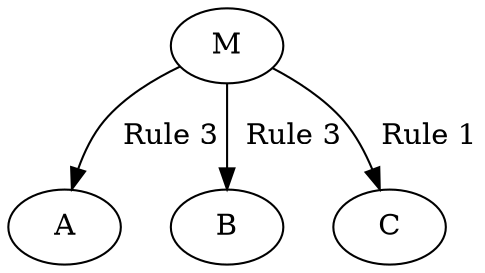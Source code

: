 digraph DependencyGraph {
	"M" -> "A" [label="  Rule 3"]
	"M" -> "B" [label="  Rule 3"]
	"M" -> "C" [label="  Rule 1"]
}